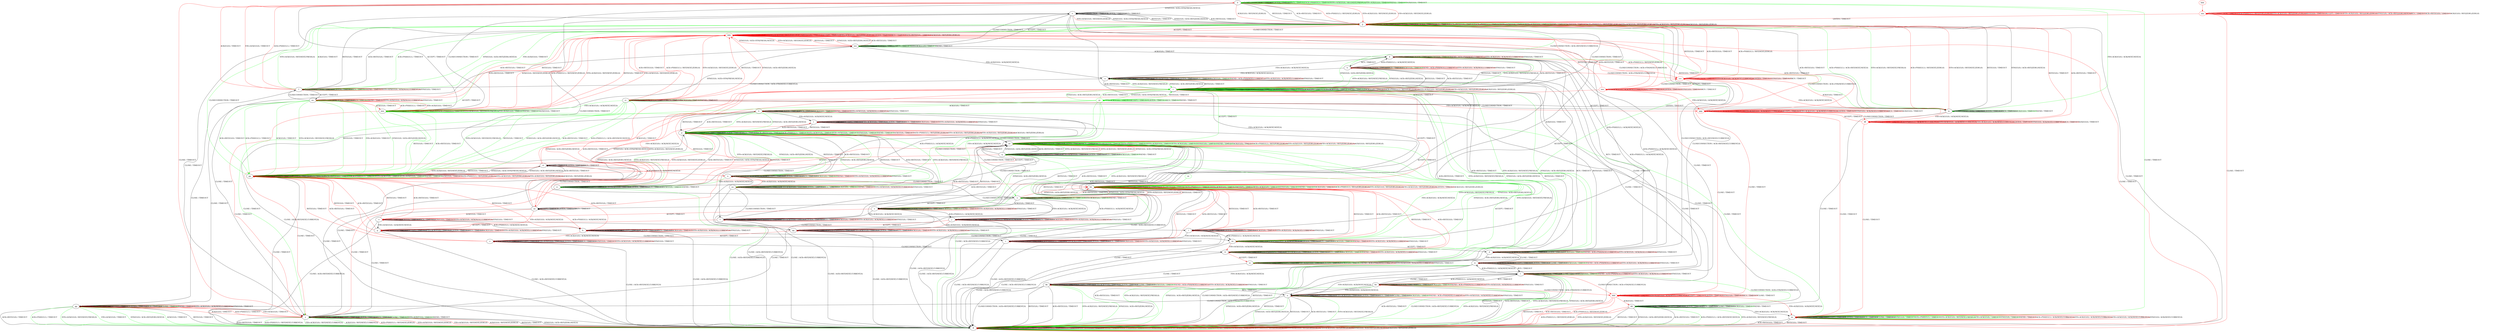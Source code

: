 digraph "" {
	graph ["Incoming time"=0.9782967567443848,
		"Outgoing time"=1.7089099884033203,
		Output="{'States': 60, 'Transitions': 867, 'Filename': '../results/tcp_k_pairs/TCP_Linux_Server-TCP_Windows8_Server--1.dot'}",
		Reference="{'States': 58, 'Transitions': 685, 'Filename': '../subjects/tcp/TCP_Linux_Server.dot'}",
		Solver=yices,
		Updated="{'States': 39, 'Transitions': 495, 'Filename': '../subjects/tcp/TCP_Windows8_Server.dot'}",
		"f-measure"=0.64,
		precision=0.6915254237288135,
		recall=0.5956204379562043
	];
	a -> a	[key=0,
		label="ACK+PSH(V,V,1) / TIMEOUT"];
	a -> a	[key=1,
		label="ACCEPT / TIMEOUT"];
	a -> a	[key=2,
		label="FIN+ACK(V,V,0) / TIMEOUT"];
	a -> a	[key=3,
		label="LISTEN / TIMEOUT"];
	a -> a	[key=4,
		label="RCV / TIMEOUT"];
	a -> a	[key=5,
		label="CLOSE / TIMEOUT"];
	a -> a	[key=6,
		label="ACK(V,V,0) / TIMEOUT"];
	a -> a	[key=7,
		color=green,
		label="SEND / ACK+PSH(NEXT,CURRENT,1)"];
	a -> a	[key=8,
		color=red,
		label="SYN+ACK(V,V,0) / ACK(NEXT,CURRENT,0)"];
	a -> a	[key=9,
		color=red,
		label="SYN(V,V,0) / TIMEOUT"];
	a -> ff	[key=0,
		label="RST(V,V,0) / TIMEOUT"];
	a -> ff	[key=1,
		label="ACK+RST(V,V,0) / TIMEOUT"];
	a -> ff	[key=2,
		color=green,
		label="SYN+ACK(V,V,0) / RST(NEXT,FRESH,0)"];
	a -> ff	[key=3,
		color=green,
		label="SYN(V,V,0) / ACK+RST(ZERO,NEXT,0)"];
	a -> gg	[key=0,
		label="CLOSECONNECTION / ACK+FIN(NEXT,CURRENT,0)"];
	b -> b	[key=0,
		label="CLOSECONNECTION / TIMEOUT"];
	b -> b	[key=1,
		label="LISTEN / TIMEOUT"];
	b -> b	[key=2,
		label="RCV / TIMEOUT"];
	b -> b	[key=3,
		color=green,
		label="ACK+PSH(V,V,1) / TIMEOUT"];
	b -> b	[key=4,
		color=green,
		label="SYN+ACK(V,V,0) / RST(NEXT,FRESH,0)"];
	b -> b	[key=5,
		color=green,
		label="FIN+ACK(V,V,0) / TIMEOUT"];
	b -> b	[key=6,
		color=green,
		label="SEND / TIMEOUT"];
	b -> b	[key=7,
		color=green,
		label="ACK(V,V,0) / TIMEOUT"];
	b -> e	[key=0,
		label="SYN(V,V,0) / ACK+SYN(FRESH,NEXT,0)"];
	b -> y	[key=0,
		color=red,
		label="CLOSE / TIMEOUT"];
	b -> jj	[key=0,
		label="RST(V,V,0) / TIMEOUT"];
	b -> jj	[key=1,
		label="ACK+RST(V,V,0) / TIMEOUT"];
	b -> jj	[key=2,
		color=red,
		label="ACK+PSH(V,V,1) / RST(NEXT,ZERO,0)"];
	b -> jj	[key=3,
		color=red,
		label="SYN+ACK(V,V,0) / RST(NEXT,ZERO,0)"];
	b -> jj	[key=4,
		color=red,
		label="FIN+ACK(V,V,0) / RST(NEXT,ZERO,0)"];
	b -> jj	[key=5,
		color=red,
		label="ACK(V,V,0) / RST(NEXT,ZERO,0)"];
	b -> mm	[key=0,
		label="ACCEPT / TIMEOUT"];
	b -> oo	[key=0,
		color=green,
		label="CLOSE / TIMEOUT"];
	c -> c	[key=0,
		label="CLOSECONNECTION / TIMEOUT"];
	c -> c	[key=1,
		label="ACK+PSH(V,V,1) / TIMEOUT"];
	c -> c	[key=2,
		label="FIN+ACK(V,V,0) / TIMEOUT"];
	c -> c	[key=3,
		label="LISTEN / TIMEOUT"];
	c -> c	[key=4,
		label="RCV / TIMEOUT"];
	c -> c	[key=5,
		label="ACK(V,V,0) / TIMEOUT"];
	c -> c	[key=6,
		color=red,
		label="SYN+ACK(V,V,0) / ACK(NEXT,CURRENT,0)"];
	c -> c	[key=7,
		color=red,
		label="SYN(V,V,0) / TIMEOUT"];
	c -> u	[key=0,
		label="ACCEPT / TIMEOUT"];
	c -> bb	[key=0,
		color=red,
		label="RST(V,V,0) / TIMEOUT"];
	c -> bb	[key=1,
		color=red,
		label="ACK+RST(V,V,0) / TIMEOUT"];
	c -> ff	[key=0,
		label="CLOSE / ACK+RST(NEXT,CURRENT,0)"];
	d -> d	[key=0,
		label="ACK+PSH(V,V,1) / ACK(NEXT,NEXT,0)"];
	d -> d	[key=1,
		label="ACCEPT / TIMEOUT"];
	d -> d	[key=2,
		label="LISTEN / TIMEOUT"];
	d -> d	[key=3,
		label="ACK(V,V,0) / TIMEOUT"];
	d -> d	[key=4,
		color=green,
		label="SEND / ACK+PSH(NEXT,CURRENT,1)"];
	d -> d	[key=5,
		color=red,
		label="SYN+ACK(V,V,0) / ACK(NEXT,CURRENT,0)"];
	d -> d	[key=6,
		color=red,
		label="SYN(V,V,0) / TIMEOUT"];
	d -> r	[key=0,
		label="RST(V,V,0) / TIMEOUT"];
	d -> r	[key=1,
		label="ACK+RST(V,V,0) / TIMEOUT"];
	d -> r	[key=2,
		color=green,
		label="SYN+ACK(V,V,0) / RST(NEXT,FRESH,0)"];
	d -> r	[key=3,
		color=green,
		label="SYN(V,V,0) / ACK+RST(ZERO,NEXT,0)"];
	d -> w	[key=0,
		label="CLOSE / TIMEOUT"];
	d -> jj	[key=0,
		label="CLOSECONNECTION / ACK+RST(NEXT,CURRENT,0)"];
	d -> ll	[key=0,
		label="RCV / TIMEOUT"];
	d -> ss	[key=0,
		label="FIN+ACK(V,V,0) / ACK(NEXT,NEXT,0)"];
	e -> c	[key=0,
		label="FIN+ACK(V,V,0) / ACK(NEXT,NEXT,0)"];
	e -> e	[key=0,
		label="CLOSECONNECTION / TIMEOUT"];
	e -> e	[key=1,
		label="LISTEN / TIMEOUT"];
	e -> e	[key=2,
		label="RCV / TIMEOUT"];
	e -> i	[key=0,
		label="ACK(V,V,0) / TIMEOUT"];
	e -> y	[key=0,
		label="CLOSE / TIMEOUT"];
	e -> jj	[key=0,
		label="RST(V,V,0) / TIMEOUT"];
	e -> jj	[key=1,
		label="SYN(V,V,0) / ACK+RST(ZERO,NEXT,0)"];
	e -> jj	[key=2,
		label="ACK+RST(V,V,0) / TIMEOUT"];
	e -> jj	[key=3,
		color=red,
		label="SYN+ACK(V,V,0) / RST(NEXT,ZERO,0)"];
	e -> ww	[key=0,
		label="ACCEPT / TIMEOUT"];
	e -> xx	[key=0,
		label="ACK+PSH(V,V,1) / ACK(NEXT,NEXT,0)"];
	f -> b	[key=0,
		color=red,
		label="ACK+PSH(V,V,1) / TIMEOUT"];
	f -> b	[key=1,
		color=red,
		label="FIN+ACK(V,V,0) / TIMEOUT"];
	f -> b	[key=2,
		color=red,
		label="ACK(V,V,0) / TIMEOUT"];
	f -> f	[key=0,
		label="CLOSECONNECTION / TIMEOUT"];
	f -> f	[key=1,
		label="LISTEN / TIMEOUT"];
	f -> f	[key=2,
		label="RCV / TIMEOUT"];
	f -> f	[key=3,
		color=green,
		label="SEND / TIMEOUT"];
	f -> f	[key=4,
		color=red,
		label="SYN+ACK(V,V,0) / ACK(NEXT,CURRENT,0)"];
	f -> f	[key=5,
		color=red,
		label="SYN(V,V,0) / TIMEOUT"];
	f -> gg	[key=0,
		label="CLOSE / TIMEOUT"];
	f -> jj	[key=0,
		label="RST(V,V,0) / TIMEOUT"];
	f -> jj	[key=1,
		label="ACK+RST(V,V,0) / TIMEOUT"];
	f -> jj	[key=2,
		color=green,
		label="ACK+PSH(V,V,1) / TIMEOUT"];
	f -> jj	[key=3,
		color=green,
		label="SYN+ACK(V,V,0) / RST(NEXT,FRESH,0)"];
	f -> jj	[key=4,
		color=green,
		label="FIN+ACK(V,V,0) / TIMEOUT"];
	f -> jj	[key=5,
		color=green,
		label="SYN(V,V,0) / ACK+RST(ZERO,NEXT,0)"];
	f -> jj	[key=6,
		color=green,
		label="ACK(V,V,0) / TIMEOUT"];
	f -> uu	[key=0,
		label="ACCEPT / TIMEOUT"];
	g -> c	[key=0,
		label="CLOSECONNECTION / TIMEOUT"];
	g -> g	[key=0,
		label="ACK+PSH(V,V,1) / TIMEOUT"];
	g -> g	[key=1,
		label="ACCEPT / TIMEOUT"];
	g -> g	[key=2,
		label="FIN+ACK(V,V,0) / TIMEOUT"];
	g -> g	[key=3,
		label="LISTEN / TIMEOUT"];
	g -> g	[key=4,
		label="RCV / TIMEOUT"];
	g -> g	[key=5,
		label="ACK(V,V,0) / TIMEOUT"];
	g -> g	[key=6,
		color=red,
		label="SYN+ACK(V,V,0) / ACK(NEXT,CURRENT,0)"];
	g -> g	[key=7,
		color=red,
		label="SYN(V,V,0) / TIMEOUT"];
	g -> ff	[key=0,
		label="CLOSE / ACK+RST(NEXT,CURRENT,0)"];
	g -> pp	[key=0,
		color=red,
		label="RST(V,V,0) / TIMEOUT"];
	g -> pp	[key=1,
		color=red,
		label="ACK+RST(V,V,0) / TIMEOUT"];
	h -> h	[key=0,
		label="ACCEPT / TIMEOUT"];
	h -> h	[key=1,
		label="LISTEN / TIMEOUT"];
	h -> h	[key=2,
		label="RCV / TIMEOUT"];
	h -> h	[key=3,
		label="ACK(V,V,0) / TIMEOUT"];
	h -> h	[key=4,
		color=green,
		label="SEND / ACK+PSH(NEXT,CURRENT,1)"];
	h -> h	[key=5,
		color=red,
		label="SYN+ACK(V,V,0) / ACK(NEXT,CURRENT,0)"];
	h -> h	[key=6,
		color=red,
		label="SYN(V,V,0) / TIMEOUT"];
	h -> r	[key=0,
		label="RST(V,V,0) / TIMEOUT"];
	h -> r	[key=1,
		label="ACK+RST(V,V,0) / TIMEOUT"];
	h -> r	[key=2,
		color=green,
		label="SYN+ACK(V,V,0) / RST(NEXT,FRESH,0)"];
	h -> r	[key=3,
		color=green,
		label="SYN(V,V,0) / ACK+RST(ZERO,NEXT,0)"];
	h -> t	[key=0,
		label="CLOSE / TIMEOUT"];
	h -> u	[key=0,
		label="FIN+ACK(V,V,0) / ACK(NEXT,NEXT,0)"];
	h -> jj	[key=0,
		color=green,
		label="CLOSECONNECTION / ACK+RST(NEXT,CURRENT,0)"];
	h -> ll	[key=0,
		label="ACK+PSH(V,V,1) / ACK(NEXT,NEXT,0)"];
	ccc	[color=red];
	h -> ccc	[key=0,
		color=red,
		label="CLOSECONNECTION / ACK+FIN(NEXT,CURRENT,0)"];
	i -> c	[key=0,
		label="FIN+ACK(V,V,0) / ACK(NEXT,NEXT,0)"];
	i -> i	[key=0,
		label="CLOSECONNECTION / TIMEOUT"];
	i -> i	[key=1,
		label="LISTEN / TIMEOUT"];
	i -> i	[key=2,
		label="RCV / TIMEOUT"];
	i -> i	[key=3,
		label="ACK(V,V,0) / TIMEOUT"];
	i -> i	[key=4,
		color=red,
		label="SYN+ACK(V,V,0) / ACK(NEXT,CURRENT,0)"];
	i -> i	[key=5,
		color=red,
		label="SYN(V,V,0) / TIMEOUT"];
	i -> bb	[key=0,
		color=red,
		label="RST(V,V,0) / TIMEOUT"];
	i -> bb	[key=1,
		color=red,
		label="ACK+RST(V,V,0) / TIMEOUT"];
	i -> ff	[key=0,
		label="CLOSE / ACK+RST(NEXT,CURRENT,0)"];
	i -> ll	[key=0,
		label="ACCEPT / TIMEOUT"];
	i -> xx	[key=0,
		label="ACK+PSH(V,V,1) / ACK(NEXT,NEXT,0)"];
	j -> j	[key=0,
		label="CLOSECONNECTION / TIMEOUT"];
	j -> j	[key=1,
		label="ACK+PSH(V,V,1) / ACK(NEXT,NEXT,0)"];
	j -> j	[key=2,
		label="LISTEN / TIMEOUT"];
	j -> j	[key=3,
		label="RCV / TIMEOUT"];
	j -> j	[key=4,
		label="ACK(V,V,0) / TIMEOUT"];
	j -> j	[key=5,
		color=red,
		label="SYN+ACK(V,V,0) / ACK(NEXT,CURRENT,0)"];
	j -> j	[key=6,
		color=red,
		label="SYN(V,V,0) / TIMEOUT"];
	j -> k	[key=0,
		color=red,
		label="ACCEPT / TIMEOUT"];
	j -> ee	[key=0,
		label="RST(V,V,0) / TIMEOUT"];
	j -> ee	[key=1,
		label="ACK+RST(V,V,0) / TIMEOUT"];
	j -> ff	[key=0,
		label="CLOSE / ACK+RST(NEXT,CURRENT,0)"];
	j -> qq	[key=0,
		color=red,
		label="FIN+ACK(V,V,0) / ACK(NEXT,NEXT,0)"];
	k -> k	[key=0,
		label="ACK+PSH(V,V,1) / ACK(NEXT,NEXT,0)"];
	k -> k	[key=1,
		label="ACCEPT / TIMEOUT"];
	k -> k	[key=2,
		label="LISTEN / TIMEOUT"];
	k -> k	[key=3,
		label="RCV / TIMEOUT"];
	k -> k	[key=4,
		label="ACK(V,V,0) / TIMEOUT"];
	k -> k	[key=5,
		color=red,
		label="SYN+ACK(V,V,0) / ACK(NEXT,CURRENT,0)"];
	k -> k	[key=6,
		color=red,
		label="SYN(V,V,0) / TIMEOUT"];
	k -> z	[key=0,
		color=red,
		label="FIN+ACK(V,V,0) / ACK(NEXT,NEXT,0)"];
	k -> ff	[key=0,
		label="CLOSE / ACK+RST(NEXT,CURRENT,0)"];
	k -> pp	[key=0,
		color=red,
		label="RST(V,V,0) / TIMEOUT"];
	k -> pp	[key=1,
		color=red,
		label="ACK+RST(V,V,0) / TIMEOUT"];
	k -> xx	[key=0,
		label="CLOSECONNECTION / TIMEOUT"];
	l -> l	[key=0,
		label="ACK+PSH(V,V,1) / TIMEOUT"];
	l -> l	[key=1,
		label="ACCEPT / TIMEOUT"];
	l -> l	[key=2,
		label="FIN+ACK(V,V,0) / TIMEOUT"];
	l -> l	[key=3,
		label="LISTEN / TIMEOUT"];
	l -> l	[key=4,
		label="RCV / TIMEOUT"];
	l -> l	[key=5,
		label="ACK(V,V,0) / TIMEOUT"];
	l -> l	[key=6,
		color=red,
		label="SYN+ACK(V,V,0) / ACK(NEXT,CURRENT,0)"];
	l -> l	[key=7,
		color=red,
		label="SYN(V,V,0) / TIMEOUT"];
	l -> p	[key=0,
		label="RST(V,V,0) / TIMEOUT"];
	l -> p	[key=1,
		label="ACK+RST(V,V,0) / TIMEOUT"];
	l -> v	[key=0,
		label="CLOSECONNECTION / TIMEOUT"];
	l -> ff	[key=0,
		label="CLOSE / ACK+RST(NEXT,CURRENT,0)"];
	m -> b	[key=0,
		color=green,
		label="FIN+ACK(V,V,0) / ACK(NEXT,NEXT,0)"];
	m -> m	[key=0,
		label="CLOSECONNECTION / TIMEOUT"];
	m -> m	[key=1,
		label="LISTEN / TIMEOUT"];
	m -> m	[key=2,
		label="RCV / TIMEOUT"];
	m -> m	[key=3,
		label="ACK(V,V,0) / TIMEOUT"];
	m -> m	[key=4,
		color=green,
		label="SEND / TIMEOUT"];
	m -> cc	[key=0,
		label="ACCEPT / TIMEOUT"];
	m -> dd	[key=0,
		label="CLOSE / TIMEOUT"];
	m -> jj	[key=0,
		label="RST(V,V,0) / TIMEOUT"];
	m -> jj	[key=1,
		label="SYN(V,V,0) / ACK+RST(ZERO,NEXT,0)"];
	m -> jj	[key=2,
		label="ACK+RST(V,V,0) / TIMEOUT"];
	m -> jj	[key=3,
		color=green,
		label="ACK+PSH(V,V,1) / ACK+RST(NEXT,NEXT,0)"];
	m -> jj	[key=4,
		color=green,
		label="SYN+ACK(V,V,0) / RST(NEXT,FRESH,0)"];
	m -> jj	[key=5,
		color=red,
		label="ACK+PSH(V,V,1) / RST(NEXT,ZERO,0)"];
	m -> jj	[key=6,
		color=red,
		label="SYN+ACK(V,V,0) / RST(NEXT,ZERO,0)"];
	fff	[color=red];
	m -> fff	[key=0,
		color=red,
		label="FIN+ACK(V,V,0) / ACK(NEXT,NEXT,0)"];
	n -> j	[key=0,
		label="CLOSECONNECTION / TIMEOUT"];
	n -> n	[key=0,
		label="ACK+PSH(V,V,1) / ACK(NEXT,NEXT,0)"];
	n -> n	[key=1,
		label="ACCEPT / TIMEOUT"];
	n -> n	[key=2,
		label="LISTEN / TIMEOUT"];
	n -> n	[key=3,
		label="RCV / TIMEOUT"];
	n -> n	[key=4,
		label="ACK(V,V,0) / TIMEOUT"];
	n -> n	[key=5,
		color=green,
		label="SEND / TIMEOUT"];
	n -> n	[key=6,
		color=red,
		label="SYN+ACK(V,V,0) / ACK(NEXT,CURRENT,0)"];
	n -> n	[key=7,
		color=red,
		label="SYN(V,V,0) / TIMEOUT"];
	n -> p	[key=0,
		label="RST(V,V,0) / TIMEOUT"];
	n -> p	[key=1,
		label="ACK+RST(V,V,0) / TIMEOUT"];
	n -> p	[key=2,
		color=green,
		label="SYN+ACK(V,V,0) / RST(NEXT,FRESH,0)"];
	n -> p	[key=3,
		color=green,
		label="SYN(V,V,0) / ACK+RST(ZERO,NEXT,0)"];
	n -> ff	[key=0,
		label="CLOSE / ACK+RST(NEXT,CURRENT,0)"];
	n -> nn	[key=0,
		color=red,
		label="FIN+ACK(V,V,0) / ACK(NEXT,NEXT,0)"];
	n -> vv	[key=0,
		color=green,
		label="FIN+ACK(V,V,0) / ACK(NEXT,NEXT,0)"];
	o -> g	[key=0,
		label="FIN+ACK(V,V,0) / ACK(NEXT,NEXT,0)"];
	o -> i	[key=0,
		label="CLOSECONNECTION / TIMEOUT"];
	o -> k	[key=0,
		label="ACK+PSH(V,V,1) / ACK(NEXT,NEXT,0)"];
	o -> o	[key=0,
		label="ACCEPT / TIMEOUT"];
	o -> o	[key=1,
		label="LISTEN / TIMEOUT"];
	o -> o	[key=2,
		label="RCV / TIMEOUT"];
	o -> o	[key=3,
		label="ACK(V,V,0) / TIMEOUT"];
	o -> o	[key=4,
		color=red,
		label="SYN+ACK(V,V,0) / ACK(NEXT,CURRENT,0)"];
	o -> o	[key=5,
		color=red,
		label="SYN(V,V,0) / TIMEOUT"];
	o -> ff	[key=0,
		label="CLOSE / ACK+RST(NEXT,CURRENT,0)"];
	o -> pp	[key=0,
		color=red,
		label="RST(V,V,0) / TIMEOUT"];
	o -> pp	[key=1,
		color=red,
		label="ACK+RST(V,V,0) / TIMEOUT"];
	p -> p	[key=0,
		label="RST(V,V,0) / TIMEOUT"];
	p -> p	[key=1,
		label="ACCEPT / TIMEOUT"];
	p -> p	[key=2,
		label="LISTEN / TIMEOUT"];
	p -> p	[key=3,
		label="RCV / TIMEOUT"];
	p -> p	[key=4,
		label="ACK+RST(V,V,0) / TIMEOUT"];
	p -> p	[key=5,
		color=green,
		label="ACK+PSH(V,V,1) / TIMEOUT"];
	p -> p	[key=6,
		color=green,
		label="SYN+ACK(V,V,0) / TIMEOUT"];
	p -> p	[key=7,
		color=green,
		label="FIN+ACK(V,V,0) / TIMEOUT"];
	p -> p	[key=8,
		color=green,
		label="SYN(V,V,0) / TIMEOUT"];
	p -> p	[key=9,
		color=green,
		label="SEND / TIMEOUT"];
	p -> p	[key=10,
		color=green,
		label="ACK(V,V,0) / TIMEOUT"];
	p -> p	[key=11,
		color=red,
		label="ACK+PSH(V,V,1) / RST(ZERO,ZERO,0)"];
	p -> p	[key=12,
		color=red,
		label="SYN+ACK(V,V,0) / RST(ZERO,ZERO,0)"];
	p -> p	[key=13,
		color=red,
		label="FIN+ACK(V,V,0) / RST(ZERO,ZERO,0)"];
	p -> p	[key=14,
		color=red,
		label="ACK(V,V,0) / RST(ZERO,ZERO,0)"];
	p -> ee	[key=0,
		label="CLOSECONNECTION / TIMEOUT"];
	p -> ff	[key=0,
		label="CLOSE / TIMEOUT"];
	p -> vv	[key=0,
		color=red,
		label="SYN(V,V,0) / ACK+SYN(FRESH,NEXT,0)"];
	q -> q	[key=0,
		label="CLOSECONNECTION / TIMEOUT"];
	q -> q	[key=1,
		label="ACK+PSH(V,V,1) / TIMEOUT"];
	q -> q	[key=2,
		label="FIN+ACK(V,V,0) / TIMEOUT"];
	q -> q	[key=3,
		label="LISTEN / TIMEOUT"];
	q -> q	[key=4,
		label="RCV / TIMEOUT"];
	q -> q	[key=5,
		label="ACK(V,V,0) / TIMEOUT"];
	q -> q	[key=6,
		color=green,
		label="SEND / TIMEOUT"];
	q -> y	[key=0,
		color=red,
		label="CLOSE / TIMEOUT"];
	q -> ee	[key=0,
		label="RST(V,V,0) / TIMEOUT"];
	q -> ee	[key=1,
		label="SYN(V,V,0) / ACK+RST(ZERO,NEXT,0)"];
	q -> ee	[key=2,
		label="ACK+RST(V,V,0) / TIMEOUT"];
	q -> ee	[key=3,
		color=green,
		label="SYN+ACK(V,V,0) / RST(NEXT,FRESH,0)"];
	q -> ee	[key=4,
		color=red,
		label="SYN+ACK(V,V,0) / RST(NEXT,ZERO,0)"];
	q -> ff	[key=0,
		color=green,
		label="CLOSE / ACK+RST(NEXT,CURRENT,0)"];
	q -> rr	[key=0,
		color=red,
		label="ACCEPT / TIMEOUT"];
	q -> ss	[key=0,
		color=green,
		label="ACCEPT / TIMEOUT"];
	r -> r	[key=0,
		label="RST(V,V,0) / TIMEOUT"];
	r -> r	[key=1,
		label="ACCEPT / TIMEOUT"];
	r -> r	[key=2,
		label="LISTEN / TIMEOUT"];
	r -> r	[key=3,
		label="RCV / TIMEOUT"];
	r -> r	[key=4,
		label="ACK+RST(V,V,0) / TIMEOUT"];
	r -> r	[key=5,
		color=green,
		label="ACK+PSH(V,V,1) / TIMEOUT"];
	r -> r	[key=6,
		color=green,
		label="SYN+ACK(V,V,0) / TIMEOUT"];
	r -> r	[key=7,
		color=green,
		label="FIN+ACK(V,V,0) / TIMEOUT"];
	r -> r	[key=8,
		color=green,
		label="SEND / TIMEOUT"];
	r -> r	[key=9,
		color=green,
		label="ACK(V,V,0) / TIMEOUT"];
	r -> r	[key=10,
		color=red,
		label="ACK+PSH(V,V,1) / RST(ZERO,ZERO,0)"];
	r -> r	[key=11,
		color=red,
		label="SYN+ACK(V,V,0) / RST(ZERO,ZERO,0)"];
	r -> r	[key=12,
		color=red,
		label="FIN+ACK(V,V,0) / RST(ZERO,ZERO,0)"];
	r -> r	[key=13,
		color=red,
		label="ACK(V,V,0) / RST(ZERO,ZERO,0)"];
	r -> aa	[key=0,
		color=red,
		label="SYN(V,V,0) / ACK+SYN(FRESH,NEXT,0)"];
	r -> ff	[key=0,
		label="CLOSE / TIMEOUT"];
	r -> jj	[key=0,
		label="CLOSECONNECTION / TIMEOUT"];
	yy	[color=green];
	r -> yy	[key=0,
		color=green,
		label="SYN(V,V,0) / ACK+SYN(FRESH,NEXT,0)"];
	s -> j	[key=0,
		label="ACK+PSH(V,V,1) / ACK(NEXT,NEXT,0)"];
	s -> o	[key=0,
		color=red,
		label="ACCEPT / TIMEOUT"];
	s -> s	[key=0,
		label="CLOSECONNECTION / TIMEOUT"];
	s -> s	[key=1,
		label="LISTEN / TIMEOUT"];
	s -> s	[key=2,
		label="RCV / TIMEOUT"];
	s -> s	[key=3,
		label="ACK(V,V,0) / TIMEOUT"];
	s -> s	[key=4,
		color=green,
		label="SEND / TIMEOUT"];
	s -> s	[key=5,
		color=red,
		label="SYN+ACK(V,V,0) / ACK(NEXT,CURRENT,0)"];
	s -> s	[key=6,
		color=red,
		label="SYN(V,V,0) / TIMEOUT"];
	s -> v	[key=0,
		label="FIN+ACK(V,V,0) / ACK(NEXT,NEXT,0)"];
	s -> ee	[key=0,
		label="RST(V,V,0) / TIMEOUT"];
	s -> ee	[key=1,
		label="ACK+RST(V,V,0) / TIMEOUT"];
	s -> ee	[key=2,
		color=green,
		label="SYN+ACK(V,V,0) / RST(NEXT,FRESH,0)"];
	s -> ee	[key=3,
		color=green,
		label="SYN(V,V,0) / ACK+RST(ZERO,NEXT,0)"];
	s -> ff	[key=0,
		label="CLOSE / ACK+RST(NEXT,CURRENT,0)"];
	t -> a	[key=0,
		label="FIN+ACK(V,V,0) / ACK(NEXT,NEXT,0)"];
	t -> t	[key=0,
		label="ACCEPT / TIMEOUT"];
	t -> t	[key=1,
		label="LISTEN / TIMEOUT"];
	t -> t	[key=2,
		label="CLOSE / TIMEOUT"];
	t -> t	[key=3,
		label="ACK(V,V,0) / TIMEOUT"];
	t -> t	[key=4,
		color=green,
		label="SEND / ACK+PSH(NEXT,CURRENT,1)"];
	t -> t	[key=5,
		color=red,
		label="SYN+ACK(V,V,0) / ACK(NEXT,CURRENT,0)"];
	t -> t	[key=6,
		color=red,
		label="SYN(V,V,0) / TIMEOUT"];
	t -> w	[key=0,
		label="ACK+PSH(V,V,1) / ACK(NEXT,NEXT,0)"];
	t -> dd	[key=0,
		color=green,
		label="CLOSECONNECTION / ACK+FIN(NEXT,CURRENT,0)"];
	t -> ff	[key=0,
		label="RST(V,V,0) / TIMEOUT"];
	t -> ff	[key=1,
		label="ACK+RST(V,V,0) / TIMEOUT"];
	t -> ff	[key=2,
		color=green,
		label="SYN+ACK(V,V,0) / RST(NEXT,FRESH,0)"];
	t -> ff	[key=3,
		color=green,
		label="SYN(V,V,0) / ACK+RST(ZERO,NEXT,0)"];
	t -> hh	[key=0,
		label="RCV / TIMEOUT"];
	ddd	[color=red];
	t -> ddd	[key=0,
		color=red,
		label="CLOSECONNECTION / ACK+FIN(NEXT,CURRENT,0)"];
	u -> a	[key=0,
		label="CLOSE / TIMEOUT"];
	u -> f	[key=0,
		label="CLOSECONNECTION / ACK+FIN(NEXT,CURRENT,0)"];
	u -> r	[key=0,
		label="RST(V,V,0) / TIMEOUT"];
	u -> r	[key=1,
		label="ACK+RST(V,V,0) / TIMEOUT"];
	u -> r	[key=2,
		color=green,
		label="SYN+ACK(V,V,0) / RST(NEXT,FRESH,0)"];
	u -> r	[key=3,
		color=green,
		label="SYN(V,V,0) / ACK+RST(ZERO,NEXT,0)"];
	u -> u	[key=0,
		label="ACK+PSH(V,V,1) / TIMEOUT"];
	u -> u	[key=1,
		label="ACCEPT / TIMEOUT"];
	u -> u	[key=2,
		label="FIN+ACK(V,V,0) / TIMEOUT"];
	u -> u	[key=3,
		label="LISTEN / TIMEOUT"];
	u -> u	[key=4,
		label="RCV / TIMEOUT"];
	u -> u	[key=5,
		label="ACK(V,V,0) / TIMEOUT"];
	u -> u	[key=6,
		color=green,
		label="SEND / ACK+PSH(NEXT,CURRENT,1)"];
	u -> u	[key=7,
		color=red,
		label="SYN+ACK(V,V,0) / ACK(NEXT,CURRENT,0)"];
	u -> u	[key=8,
		color=red,
		label="SYN(V,V,0) / TIMEOUT"];
	v -> g	[key=0,
		color=red,
		label="ACCEPT / TIMEOUT"];
	v -> v	[key=0,
		label="CLOSECONNECTION / TIMEOUT"];
	v -> v	[key=1,
		label="ACK+PSH(V,V,1) / TIMEOUT"];
	v -> v	[key=2,
		label="FIN+ACK(V,V,0) / TIMEOUT"];
	v -> v	[key=3,
		label="LISTEN / TIMEOUT"];
	v -> v	[key=4,
		label="RCV / TIMEOUT"];
	v -> v	[key=5,
		label="ACK(V,V,0) / TIMEOUT"];
	v -> v	[key=6,
		color=red,
		label="SYN+ACK(V,V,0) / ACK(NEXT,CURRENT,0)"];
	v -> v	[key=7,
		color=red,
		label="SYN(V,V,0) / TIMEOUT"];
	v -> ee	[key=0,
		label="RST(V,V,0) / TIMEOUT"];
	v -> ee	[key=1,
		label="ACK+RST(V,V,0) / TIMEOUT"];
	v -> ff	[key=0,
		label="CLOSE / ACK+RST(NEXT,CURRENT,0)"];
	w -> t	[key=0,
		label="RCV / TIMEOUT"];
	w -> w	[key=0,
		label="ACK+PSH(V,V,1) / ACK(NEXT,NEXT,0)"];
	w -> w	[key=1,
		label="ACCEPT / TIMEOUT"];
	w -> w	[key=2,
		label="LISTEN / TIMEOUT"];
	w -> w	[key=3,
		label="CLOSE / TIMEOUT"];
	w -> w	[key=4,
		label="ACK(V,V,0) / TIMEOUT"];
	w -> w	[key=5,
		color=green,
		label="SEND / ACK+PSH(NEXT,CURRENT,1)"];
	w -> w	[key=6,
		color=red,
		label="SYN+ACK(V,V,0) / ACK(NEXT,CURRENT,0)"];
	w -> w	[key=7,
		color=red,
		label="SYN(V,V,0) / TIMEOUT"];
	w -> ff	[key=0,
		label="CLOSECONNECTION / ACK+RST(NEXT,CURRENT,0)"];
	w -> ff	[key=1,
		label="RST(V,V,0) / TIMEOUT"];
	w -> ff	[key=2,
		label="ACK+RST(V,V,0) / TIMEOUT"];
	w -> ff	[key=3,
		color=green,
		label="SYN+ACK(V,V,0) / RST(NEXT,FRESH,0)"];
	w -> ff	[key=4,
		color=green,
		label="SYN(V,V,0) / ACK+RST(ZERO,NEXT,0)"];
	w -> kk	[key=0,
		label="FIN+ACK(V,V,0) / ACK(NEXT,NEXT,0)"];
	x -> j	[key=0,
		label="ACK+PSH(V,V,1) / ACK(NEXT,NEXT,0)"];
	x -> s	[key=0,
		label="ACK(V,V,0) / TIMEOUT"];
	x -> v	[key=0,
		label="FIN+ACK(V,V,0) / ACK(NEXT,NEXT,0)"];
	x -> x	[key=0,
		label="CLOSECONNECTION / TIMEOUT"];
	x -> x	[key=1,
		label="LISTEN / TIMEOUT"];
	x -> x	[key=2,
		label="RCV / TIMEOUT"];
	x -> x	[key=3,
		color=green,
		label="SYN+ACK(V,V,0) / TIMEOUT"];
	x -> x	[key=4,
		color=green,
		label="SEND / TIMEOUT"];
	x -> y	[key=0,
		label="CLOSE / TIMEOUT"];
	x -> aa	[key=0,
		label="ACCEPT / TIMEOUT"];
	x -> bb	[key=0,
		color=red,
		label="SYN+ACK(V,V,0) / RST(NEXT,ZERO,0)"];
	x -> bb	[key=1,
		color=red,
		label="RST(V,V,0) / TIMEOUT"];
	x -> bb	[key=2,
		color=red,
		label="SYN(V,V,0) / ACK+RST(ZERO,NEXT,0)"];
	x -> bb	[key=3,
		color=red,
		label="ACK+RST(V,V,0) / TIMEOUT"];
	y -> y	[key=0,
		label="CLOSECONNECTION / TIMEOUT"];
	y -> y	[key=1,
		label="ACCEPT / TIMEOUT"];
	y -> y	[key=2,
		label="LISTEN / TIMEOUT"];
	y -> y	[key=3,
		label="RCV / TIMEOUT"];
	y -> y	[key=4,
		label="CLOSE / TIMEOUT"];
	y -> y	[key=5,
		color=green,
		label="SYN+ACK(V,V,0) / TIMEOUT"];
	y -> y	[key=6,
		color=green,
		label="SEND / TIMEOUT"];
	y -> ff	[key=0,
		label="RST(V,V,0) / TIMEOUT"];
	y -> ff	[key=1,
		label="SYN(V,V,0) / ACK+RST(ZERO,NEXT,0)"];
	y -> ff	[key=2,
		label="ACK+RST(V,V,0) / TIMEOUT"];
	y -> ff	[key=3,
		color=green,
		label="ACK+PSH(V,V,1) / RST(NEXT,CURRENT,0)"];
	y -> ff	[key=4,
		color=green,
		label="FIN+ACK(V,V,0) / RST(NEXT,CURRENT,0)"];
	y -> ff	[key=5,
		color=green,
		label="ACK(V,V,0) / RST(NEXT,CURRENT,0)"];
	y -> ff	[key=6,
		color=red,
		label="ACK+PSH(V,V,1) / RST(NEXT,ZERO,0)"];
	y -> ff	[key=7,
		color=red,
		label="SYN+ACK(V,V,0) / RST(NEXT,ZERO,0)"];
	y -> ff	[key=8,
		color=red,
		label="FIN+ACK(V,V,0) / RST(NEXT,ZERO,0)"];
	y -> ff	[key=9,
		color=red,
		label="ACK(V,V,0) / RST(NEXT,ZERO,0)"];
	z -> z	[key=0,
		label="ACK+PSH(V,V,1) / TIMEOUT"];
	z -> z	[key=1,
		label="ACCEPT / TIMEOUT"];
	z -> z	[key=2,
		label="FIN+ACK(V,V,0) / TIMEOUT"];
	z -> z	[key=3,
		label="LISTEN / TIMEOUT"];
	z -> z	[key=4,
		label="RCV / TIMEOUT"];
	z -> z	[key=5,
		label="ACK(V,V,0) / TIMEOUT"];
	z -> z	[key=6,
		color=red,
		label="SYN+ACK(V,V,0) / ACK(NEXT,CURRENT,0)"];
	z -> z	[key=7,
		color=red,
		label="SYN(V,V,0) / TIMEOUT"];
	z -> ff	[key=0,
		label="CLOSE / ACK+RST(NEXT,CURRENT,0)"];
	z -> pp	[key=0,
		color=red,
		label="RST(V,V,0) / TIMEOUT"];
	z -> pp	[key=1,
		color=red,
		label="ACK+RST(V,V,0) / TIMEOUT"];
	z -> tt	[key=0,
		label="CLOSECONNECTION / TIMEOUT"];
	aa -> e	[key=0,
		label="CLOSECONNECTION / TIMEOUT"];
	aa -> g	[key=0,
		color=red,
		label="FIN+ACK(V,V,0) / ACK(NEXT,NEXT,0)"];
	aa -> k	[key=0,
		color=red,
		label="ACK+PSH(V,V,1) / ACK(NEXT,NEXT,0)"];
	aa -> o	[key=0,
		color=red,
		label="ACK(V,V,0) / TIMEOUT"];
	aa -> r	[key=0,
		color=red,
		label="SYN+ACK(V,V,0) / RST(NEXT,ZERO,0)"];
	aa -> r	[key=1,
		color=red,
		label="RST(V,V,0) / TIMEOUT"];
	aa -> r	[key=2,
		color=red,
		label="SYN(V,V,0) / ACK+RST(ZERO,NEXT,0)"];
	aa -> r	[key=3,
		color=red,
		label="ACK+RST(V,V,0) / TIMEOUT"];
	aa -> y	[key=0,
		label="CLOSE / TIMEOUT"];
	aa -> aa	[key=0,
		label="ACCEPT / TIMEOUT"];
	aa -> aa	[key=1,
		label="LISTEN / TIMEOUT"];
	aa -> aa	[key=2,
		label="RCV / TIMEOUT"];
	bb -> r	[key=0,
		color=red,
		label="ACCEPT / TIMEOUT"];
	bb -> x	[key=0,
		color=red,
		label="SYN(V,V,0) / ACK+SYN(FRESH,NEXT,0)"];
	bb -> bb	[key=0,
		label="CLOSECONNECTION / TIMEOUT"];
	bb -> bb	[key=1,
		label="RST(V,V,0) / TIMEOUT"];
	bb -> bb	[key=2,
		label="RCV / TIMEOUT"];
	bb -> bb	[key=3,
		label="ACK+RST(V,V,0) / TIMEOUT"];
	bb -> bb	[key=4,
		color=green,
		label="ACK+PSH(V,V,1) / TIMEOUT"];
	bb -> bb	[key=5,
		color=green,
		label="SYN+ACK(V,V,0) / TIMEOUT"];
	bb -> bb	[key=6,
		color=green,
		label="ACCEPT / TIMEOUT"];
	bb -> bb	[key=7,
		color=green,
		label="FIN+ACK(V,V,0) / TIMEOUT"];
	bb -> bb	[key=8,
		color=green,
		label="SYN(V,V,0) / TIMEOUT"];
	bb -> bb	[key=9,
		color=green,
		label="SEND / TIMEOUT"];
	bb -> bb	[key=10,
		color=green,
		label="ACK(V,V,0) / TIMEOUT"];
	bb -> bb	[key=11,
		color=red,
		label="ACK+PSH(V,V,1) / RST(ZERO,ZERO,0)"];
	bb -> bb	[key=12,
		color=red,
		label="SYN+ACK(V,V,0) / RST(ZERO,ZERO,0)"];
	bb -> bb	[key=13,
		color=red,
		label="FIN+ACK(V,V,0) / RST(ZERO,ZERO,0)"];
	bb -> bb	[key=14,
		color=red,
		label="LISTEN / TIMEOUT"];
	bb -> bb	[key=15,
		color=red,
		label="ACK(V,V,0) / RST(ZERO,ZERO,0)"];
	bb -> ff	[key=0,
		label="CLOSE / TIMEOUT"];
	bb -> jj	[key=0,
		color=green,
		label="LISTEN / TIMEOUT"];
	cc -> m	[key=0,
		label="CLOSECONNECTION / TIMEOUT"];
	cc -> cc	[key=0,
		label="ACCEPT / TIMEOUT"];
	cc -> cc	[key=1,
		label="LISTEN / TIMEOUT"];
	cc -> cc	[key=2,
		label="RCV / TIMEOUT"];
	cc -> cc	[key=3,
		label="ACK(V,V,0) / TIMEOUT"];
	cc -> cc	[key=4,
		color=green,
		label="SEND / TIMEOUT"];
	cc -> dd	[key=0,
		label="CLOSE / TIMEOUT"];
	cc -> mm	[key=0,
		color=green,
		label="FIN+ACK(V,V,0) / ACK(NEXT,NEXT,0)"];
	cc -> pp	[key=0,
		color=green,
		label="ACK+PSH(V,V,1) / ACK+RST(NEXT,NEXT,0)"];
	cc -> pp	[key=1,
		color=green,
		label="SYN+ACK(V,V,0) / RST(NEXT,FRESH,0)"];
	cc -> pp	[key=2,
		color=green,
		label="RST(V,V,0) / TIMEOUT"];
	cc -> pp	[key=3,
		color=green,
		label="SYN(V,V,0) / ACK+RST(ZERO,NEXT,0)"];
	cc -> pp	[key=4,
		color=green,
		label="ACK+RST(V,V,0) / TIMEOUT"];
	bbb	[color=red];
	cc -> bbb	[key=0,
		color=red,
		label="ACK+PSH(V,V,1) / RST(NEXT,ZERO,0)"];
	cc -> bbb	[key=1,
		color=red,
		label="SYN+ACK(V,V,0) / RST(NEXT,ZERO,0)"];
	cc -> bbb	[key=2,
		color=red,
		label="RST(V,V,0) / TIMEOUT"];
	cc -> bbb	[key=3,
		color=red,
		label="SYN(V,V,0) / ACK+RST(ZERO,NEXT,0)"];
	cc -> bbb	[key=4,
		color=red,
		label="ACK+RST(V,V,0) / TIMEOUT"];
	ggg	[color=red];
	cc -> ggg	[key=0,
		color=red,
		label="FIN+ACK(V,V,0) / ACK(NEXT,NEXT,0)"];
	dd -> dd	[key=0,
		label="CLOSECONNECTION / TIMEOUT"];
	dd -> dd	[key=1,
		label="ACCEPT / TIMEOUT"];
	dd -> dd	[key=2,
		label="LISTEN / TIMEOUT"];
	dd -> dd	[key=3,
		label="RCV / TIMEOUT"];
	dd -> dd	[key=4,
		label="CLOSE / TIMEOUT"];
	dd -> dd	[key=5,
		label="ACK(V,V,0) / TIMEOUT"];
	dd -> dd	[key=6,
		color=green,
		label="SEND / TIMEOUT"];
	dd -> ff	[key=0,
		label="RST(V,V,0) / TIMEOUT"];
	dd -> ff	[key=1,
		label="SYN(V,V,0) / ACK+RST(ZERO,NEXT,0)"];
	dd -> ff	[key=2,
		label="ACK+RST(V,V,0) / TIMEOUT"];
	dd -> ff	[key=3,
		color=green,
		label="ACK+PSH(V,V,1) / ACK+RST(NEXT,NEXT,0)"];
	dd -> ff	[key=4,
		color=green,
		label="SYN+ACK(V,V,0) / RST(NEXT,FRESH,0)"];
	dd -> ff	[key=5,
		color=red,
		label="ACK+PSH(V,V,1) / RST(NEXT,ZERO,0)"];
	dd -> ff	[key=6,
		color=red,
		label="SYN+ACK(V,V,0) / RST(NEXT,ZERO,0)"];
	dd -> oo	[key=0,
		label="FIN+ACK(V,V,0) / ACK(NEXT,NEXT,0)"];
	ee -> q	[key=0,
		color=red,
		label="SYN(V,V,0) / ACK+SYN(FRESH,NEXT,0)"];
	ee -> r	[key=0,
		color=green,
		label="ACCEPT / TIMEOUT"];
	ee -> ee	[key=0,
		label="CLOSECONNECTION / TIMEOUT"];
	ee -> ee	[key=1,
		label="RST(V,V,0) / TIMEOUT"];
	ee -> ee	[key=2,
		label="LISTEN / TIMEOUT"];
	ee -> ee	[key=3,
		label="RCV / TIMEOUT"];
	ee -> ee	[key=4,
		label="ACK+RST(V,V,0) / TIMEOUT"];
	ee -> ee	[key=5,
		color=green,
		label="ACK+PSH(V,V,1) / TIMEOUT"];
	ee -> ee	[key=6,
		color=green,
		label="SYN+ACK(V,V,0) / TIMEOUT"];
	ee -> ee	[key=7,
		color=green,
		label="FIN+ACK(V,V,0) / TIMEOUT"];
	ee -> ee	[key=8,
		color=green,
		label="SYN(V,V,0) / TIMEOUT"];
	ee -> ee	[key=9,
		color=green,
		label="SEND / TIMEOUT"];
	ee -> ee	[key=10,
		color=green,
		label="ACK(V,V,0) / TIMEOUT"];
	ee -> ee	[key=11,
		color=red,
		label="ACK+PSH(V,V,1) / RST(ZERO,ZERO,0)"];
	ee -> ee	[key=12,
		color=red,
		label="SYN+ACK(V,V,0) / RST(ZERO,ZERO,0)"];
	ee -> ee	[key=13,
		color=red,
		label="FIN+ACK(V,V,0) / RST(ZERO,ZERO,0)"];
	ee -> ee	[key=14,
		color=red,
		label="ACK(V,V,0) / RST(ZERO,ZERO,0)"];
	ee -> ff	[key=0,
		label="CLOSE / TIMEOUT"];
	ee -> pp	[key=0,
		color=red,
		label="ACCEPT / TIMEOUT"];
	ff -> ff	[key=0,
		label="CLOSECONNECTION / TIMEOUT"];
	ff -> ff	[key=1,
		label="RST(V,V,0) / TIMEOUT"];
	ff -> ff	[key=2,
		label="ACCEPT / TIMEOUT"];
	ff -> ff	[key=3,
		label="LISTEN / TIMEOUT"];
	ff -> ff	[key=4,
		label="RCV / TIMEOUT"];
	ff -> ff	[key=5,
		label="ACK+RST(V,V,0) / TIMEOUT"];
	ff -> ff	[key=6,
		label="CLOSE / TIMEOUT"];
	ff -> ff	[key=7,
		color=green,
		label="ACK+PSH(V,V,1) / TIMEOUT"];
	ff -> ff	[key=8,
		color=green,
		label="SYN+ACK(V,V,0) / TIMEOUT"];
	ff -> ff	[key=9,
		color=green,
		label="FIN+ACK(V,V,0) / TIMEOUT"];
	ff -> ff	[key=10,
		color=green,
		label="SYN(V,V,0) / TIMEOUT"];
	ff -> ff	[key=11,
		color=green,
		label="SEND / TIMEOUT"];
	ff -> ff	[key=12,
		color=green,
		label="ACK(V,V,0) / TIMEOUT"];
	ff -> ff	[key=13,
		color=red,
		label="ACK+PSH(V,V,1) / RST(ZERO,ZERO,0)"];
	ff -> ff	[key=14,
		color=red,
		label="SYN+ACK(V,V,0) / RST(ZERO,ZERO,0)"];
	ff -> ff	[key=15,
		color=red,
		label="FIN+ACK(V,V,0) / RST(ZERO,ZERO,0)"];
	ff -> ff	[key=16,
		color=red,
		label="SYN(V,V,0) / ACK+RST(ZERO,NEXT,0)"];
	ff -> ff	[key=17,
		color=red,
		label="ACK(V,V,0) / RST(ZERO,ZERO,0)"];
	gg -> y	[key=0,
		color=red,
		label="ACK+PSH(V,V,1) / TIMEOUT"];
	gg -> y	[key=1,
		color=red,
		label="FIN+ACK(V,V,0) / TIMEOUT"];
	gg -> y	[key=2,
		color=red,
		label="ACK(V,V,0) / TIMEOUT"];
	gg -> ff	[key=0,
		label="RST(V,V,0) / TIMEOUT"];
	gg -> ff	[key=1,
		label="ACK+RST(V,V,0) / TIMEOUT"];
	gg -> ff	[key=2,
		color=green,
		label="ACK+PSH(V,V,1) / TIMEOUT"];
	gg -> ff	[key=3,
		color=green,
		label="SYN+ACK(V,V,0) / RST(NEXT,FRESH,0)"];
	gg -> ff	[key=4,
		color=green,
		label="FIN+ACK(V,V,0) / TIMEOUT"];
	gg -> ff	[key=5,
		color=green,
		label="SYN(V,V,0) / ACK+RST(ZERO,NEXT,0)"];
	gg -> ff	[key=6,
		color=green,
		label="ACK(V,V,0) / TIMEOUT"];
	gg -> gg	[key=0,
		label="CLOSECONNECTION / TIMEOUT"];
	gg -> gg	[key=1,
		label="ACCEPT / TIMEOUT"];
	gg -> gg	[key=2,
		label="LISTEN / TIMEOUT"];
	gg -> gg	[key=3,
		label="RCV / TIMEOUT"];
	gg -> gg	[key=4,
		label="CLOSE / TIMEOUT"];
	gg -> gg	[key=5,
		color=green,
		label="SEND / TIMEOUT"];
	gg -> gg	[key=6,
		color=red,
		label="SYN+ACK(V,V,0) / ACK(NEXT,CURRENT,0)"];
	gg -> gg	[key=7,
		color=red,
		label="SYN(V,V,0) / TIMEOUT"];
	hh -> a	[key=0,
		label="FIN+ACK(V,V,0) / ACK(NEXT,NEXT,0)"];
	hh -> t	[key=0,
		label="ACK+PSH(V,V,1) / ACK(NEXT,NEXT,0)"];
	hh -> t	[key=1,
		label="CLOSE / TIMEOUT"];
	hh -> ff	[key=0,
		label="RST(V,V,0) / TIMEOUT"];
	hh -> ff	[key=1,
		label="ACK+RST(V,V,0) / TIMEOUT"];
	hh -> ff	[key=2,
		color=green,
		label="CLOSECONNECTION / ACK+RST(NEXT,CURRENT,0)"];
	hh -> ff	[key=3,
		color=green,
		label="SYN+ACK(V,V,0) / RST(NEXT,FRESH,0)"];
	hh -> ff	[key=4,
		color=green,
		label="SYN(V,V,0) / ACK+RST(ZERO,NEXT,0)"];
	hh -> hh	[key=0,
		label="ACCEPT / TIMEOUT"];
	hh -> hh	[key=1,
		label="LISTEN / TIMEOUT"];
	hh -> hh	[key=2,
		label="RCV / TIMEOUT"];
	hh -> hh	[key=3,
		label="ACK(V,V,0) / TIMEOUT"];
	hh -> hh	[key=4,
		color=green,
		label="SEND / ACK+PSH(NEXT,CURRENT,1)"];
	hh -> hh	[key=5,
		color=red,
		label="SYN+ACK(V,V,0) / ACK(NEXT,CURRENT,0)"];
	hh -> hh	[key=6,
		color=red,
		label="SYN(V,V,0) / TIMEOUT"];
	hh -> ddd	[key=0,
		color=red,
		label="CLOSECONNECTION / ACK+FIN(NEXT,CURRENT,0)"];
	ii -> l	[key=0,
		label="FIN+ACK(V,V,0) / ACK(NEXT,NEXT,0)"];
	ii -> n	[key=0,
		label="ACK+PSH(V,V,1) / ACK(NEXT,NEXT,0)"];
	ii -> p	[key=0,
		label="RST(V,V,0) / TIMEOUT"];
	ii -> p	[key=1,
		label="ACK+RST(V,V,0) / TIMEOUT"];
	ii -> p	[key=2,
		color=green,
		label="SYN+ACK(V,V,0) / RST(NEXT,FRESH,0)"];
	ii -> p	[key=3,
		color=green,
		label="SYN(V,V,0) / ACK+RST(ZERO,NEXT,0)"];
	ii -> s	[key=0,
		label="CLOSECONNECTION / TIMEOUT"];
	ii -> ff	[key=0,
		label="CLOSE / ACK+RST(NEXT,CURRENT,0)"];
	ii -> ii	[key=0,
		label="ACCEPT / TIMEOUT"];
	ii -> ii	[key=1,
		label="LISTEN / TIMEOUT"];
	ii -> ii	[key=2,
		label="RCV / TIMEOUT"];
	ii -> ii	[key=3,
		label="ACK(V,V,0) / TIMEOUT"];
	ii -> ii	[key=4,
		color=green,
		label="SEND / TIMEOUT"];
	ii -> ii	[key=5,
		color=red,
		label="SYN+ACK(V,V,0) / ACK(NEXT,CURRENT,0)"];
	ii -> ii	[key=6,
		color=red,
		label="SYN(V,V,0) / TIMEOUT"];
	jj -> e	[key=0,
		label="SYN(V,V,0) / ACK+SYN(FRESH,NEXT,0)"];
	jj -> ff	[key=0,
		label="CLOSE / TIMEOUT"];
	jj -> jj	[key=0,
		label="CLOSECONNECTION / TIMEOUT"];
	jj -> jj	[key=1,
		label="RST(V,V,0) / TIMEOUT"];
	jj -> jj	[key=2,
		label="LISTEN / TIMEOUT"];
	jj -> jj	[key=3,
		label="RCV / TIMEOUT"];
	jj -> jj	[key=4,
		label="ACK+RST(V,V,0) / TIMEOUT"];
	jj -> jj	[key=5,
		color=green,
		label="ACK+PSH(V,V,1) / TIMEOUT"];
	jj -> jj	[key=6,
		color=green,
		label="SYN+ACK(V,V,0) / TIMEOUT"];
	jj -> jj	[key=7,
		color=green,
		label="FIN+ACK(V,V,0) / TIMEOUT"];
	jj -> jj	[key=8,
		color=green,
		label="SEND / TIMEOUT"];
	jj -> jj	[key=9,
		color=green,
		label="ACK(V,V,0) / TIMEOUT"];
	jj -> jj	[key=10,
		color=red,
		label="ACK+PSH(V,V,1) / RST(ZERO,ZERO,0)"];
	jj -> jj	[key=11,
		color=red,
		label="SYN+ACK(V,V,0) / RST(ZERO,ZERO,0)"];
	jj -> jj	[key=12,
		color=red,
		label="FIN+ACK(V,V,0) / RST(ZERO,ZERO,0)"];
	jj -> jj	[key=13,
		color=red,
		label="ACK(V,V,0) / RST(ZERO,ZERO,0)"];
	jj -> pp	[key=0,
		color=green,
		label="ACCEPT / TIMEOUT"];
	jj -> bbb	[key=0,
		color=red,
		label="ACCEPT / TIMEOUT"];
	kk -> a	[key=0,
		label="RCV / TIMEOUT"];
	kk -> ff	[key=0,
		label="CLOSECONNECTION / ACK+RST(NEXT,CURRENT,0)"];
	kk -> ff	[key=1,
		label="RST(V,V,0) / TIMEOUT"];
	kk -> ff	[key=2,
		label="ACK+RST(V,V,0) / TIMEOUT"];
	kk -> ff	[key=3,
		color=green,
		label="SYN+ACK(V,V,0) / RST(NEXT,FRESH,0)"];
	kk -> ff	[key=4,
		color=green,
		label="SYN(V,V,0) / ACK+RST(ZERO,NEXT,0)"];
	kk -> kk	[key=0,
		label="ACK+PSH(V,V,1) / TIMEOUT"];
	kk -> kk	[key=1,
		label="ACCEPT / TIMEOUT"];
	kk -> kk	[key=2,
		label="FIN+ACK(V,V,0) / TIMEOUT"];
	kk -> kk	[key=3,
		label="LISTEN / TIMEOUT"];
	kk -> kk	[key=4,
		label="CLOSE / TIMEOUT"];
	kk -> kk	[key=5,
		label="ACK(V,V,0) / TIMEOUT"];
	kk -> kk	[key=6,
		color=green,
		label="SEND / ACK+PSH(NEXT,CURRENT,1)"];
	kk -> kk	[key=7,
		color=red,
		label="SYN+ACK(V,V,0) / ACK(NEXT,CURRENT,0)"];
	kk -> kk	[key=8,
		color=red,
		label="SYN(V,V,0) / TIMEOUT"];
	ll -> d	[key=0,
		label="ACK+PSH(V,V,1) / ACK(NEXT,NEXT,0)"];
	ll -> h	[key=0,
		label="RCV / TIMEOUT"];
	ll -> m	[key=0,
		color=green,
		label="CLOSECONNECTION / ACK+FIN(NEXT,CURRENT,0)"];
	ll -> r	[key=0,
		label="RST(V,V,0) / TIMEOUT"];
	ll -> r	[key=1,
		label="ACK+RST(V,V,0) / TIMEOUT"];
	ll -> r	[key=2,
		color=green,
		label="SYN+ACK(V,V,0) / RST(NEXT,FRESH,0)"];
	ll -> r	[key=3,
		color=green,
		label="SYN(V,V,0) / ACK+RST(ZERO,NEXT,0)"];
	ll -> t	[key=0,
		label="CLOSE / TIMEOUT"];
	ll -> u	[key=0,
		label="FIN+ACK(V,V,0) / ACK(NEXT,NEXT,0)"];
	ll -> ll	[key=0,
		label="ACCEPT / TIMEOUT"];
	ll -> ll	[key=1,
		label="LISTEN / TIMEOUT"];
	ll -> ll	[key=2,
		label="ACK(V,V,0) / TIMEOUT"];
	ll -> ll	[key=3,
		color=green,
		label="SEND / ACK+PSH(NEXT,CURRENT,1)"];
	ll -> ll	[key=4,
		color=red,
		label="SYN+ACK(V,V,0) / ACK(NEXT,CURRENT,0)"];
	ll -> ll	[key=5,
		color=red,
		label="SYN(V,V,0) / TIMEOUT"];
	ll -> ccc	[key=0,
		color=red,
		label="CLOSECONNECTION / ACK+FIN(NEXT,CURRENT,0)"];
	mm -> b	[key=0,
		label="CLOSECONNECTION / TIMEOUT"];
	mm -> y	[key=0,
		color=red,
		label="CLOSE / TIMEOUT"];
	mm -> mm	[key=0,
		label="ACCEPT / TIMEOUT"];
	mm -> mm	[key=1,
		label="LISTEN / TIMEOUT"];
	mm -> mm	[key=2,
		label="RCV / TIMEOUT"];
	mm -> mm	[key=3,
		color=green,
		label="ACK+PSH(V,V,1) / TIMEOUT"];
	mm -> mm	[key=4,
		color=green,
		label="SYN+ACK(V,V,0) / RST(NEXT,FRESH,0)"];
	mm -> mm	[key=5,
		color=green,
		label="FIN+ACK(V,V,0) / TIMEOUT"];
	mm -> mm	[key=6,
		color=green,
		label="SEND / TIMEOUT"];
	mm -> mm	[key=7,
		color=green,
		label="ACK(V,V,0) / TIMEOUT"];
	mm -> oo	[key=0,
		color=green,
		label="CLOSE / TIMEOUT"];
	mm -> pp	[key=0,
		color=green,
		label="RST(V,V,0) / TIMEOUT"];
	mm -> pp	[key=1,
		color=green,
		label="ACK+RST(V,V,0) / TIMEOUT"];
	mm -> ww	[key=0,
		label="SYN(V,V,0) / ACK+SYN(FRESH,NEXT,0)"];
	mm -> bbb	[key=0,
		color=red,
		label="ACK+PSH(V,V,1) / RST(NEXT,ZERO,0)"];
	mm -> bbb	[key=1,
		color=red,
		label="SYN+ACK(V,V,0) / RST(NEXT,ZERO,0)"];
	mm -> bbb	[key=2,
		color=red,
		label="RST(V,V,0) / TIMEOUT"];
	mm -> bbb	[key=3,
		color=red,
		label="FIN+ACK(V,V,0) / RST(NEXT,ZERO,0)"];
	mm -> bbb	[key=4,
		color=red,
		label="ACK+RST(V,V,0) / TIMEOUT"];
	mm -> bbb	[key=5,
		color=red,
		label="ACK(V,V,0) / RST(NEXT,ZERO,0)"];
	nn -> p	[key=0,
		label="RST(V,V,0) / TIMEOUT"];
	nn -> p	[key=1,
		label="ACK+RST(V,V,0) / TIMEOUT"];
	nn -> p	[key=2,
		color=green,
		label="SYN+ACK(V,V,0) / RST(NEXT,FRESH,0)"];
	nn -> p	[key=3,
		color=green,
		label="SYN(V,V,0) / ACK+RST(ZERO,NEXT,0)"];
	nn -> ff	[key=0,
		label="CLOSE / ACK+RST(NEXT,CURRENT,0)"];
	nn -> nn	[key=0,
		label="ACK+PSH(V,V,1) / TIMEOUT"];
	nn -> nn	[key=1,
		label="ACCEPT / TIMEOUT"];
	nn -> nn	[key=2,
		label="FIN+ACK(V,V,0) / TIMEOUT"];
	nn -> nn	[key=3,
		label="LISTEN / TIMEOUT"];
	nn -> nn	[key=4,
		label="RCV / TIMEOUT"];
	nn -> nn	[key=5,
		label="ACK(V,V,0) / TIMEOUT"];
	nn -> nn	[key=6,
		color=green,
		label="SEND / TIMEOUT"];
	nn -> nn	[key=7,
		color=red,
		label="SYN+ACK(V,V,0) / ACK(NEXT,CURRENT,0)"];
	nn -> nn	[key=8,
		color=red,
		label="SYN(V,V,0) / TIMEOUT"];
	nn -> qq	[key=0,
		label="CLOSECONNECTION / TIMEOUT"];
	oo -> ff	[key=0,
		label="RST(V,V,0) / TIMEOUT"];
	oo -> ff	[key=1,
		label="ACK+RST(V,V,0) / TIMEOUT"];
	oo -> oo	[key=0,
		label="CLOSECONNECTION / TIMEOUT"];
	oo -> oo	[key=1,
		label="ACCEPT / TIMEOUT"];
	oo -> oo	[key=2,
		label="LISTEN / TIMEOUT"];
	oo -> oo	[key=3,
		label="RCV / TIMEOUT"];
	oo -> oo	[key=4,
		label="CLOSE / TIMEOUT"];
	oo -> oo	[key=5,
		label="ACK(V,V,0) / TIMEOUT"];
	oo -> oo	[key=6,
		color=green,
		label="ACK+PSH(V,V,1) / TIMEOUT"];
	oo -> oo	[key=7,
		color=green,
		label="SYN+ACK(V,V,0) / RST(NEXT,FRESH,0)"];
	oo -> oo	[key=8,
		color=green,
		label="FIN+ACK(V,V,0) / TIMEOUT"];
	oo -> oo	[key=9,
		color=green,
		label="SYN(V,V,0) / TIMEOUT"];
	oo -> oo	[key=10,
		color=green,
		label="SEND / TIMEOUT"];
	oo -> oo	[key=11,
		color=red,
		label="ACK+PSH(V,V,1) / ACK(NEXT,CURRENT,0)"];
	oo -> oo	[key=12,
		color=red,
		label="SYN+ACK(V,V,0) / ACK(NEXT,CURRENT,0)"];
	oo -> oo	[key=13,
		color=red,
		label="FIN+ACK(V,V,0) / ACK(NEXT,CURRENT,0)"];
	oo -> oo	[key=14,
		color=red,
		label="SYN(V,V,0) / ACK(NEXT,CURRENT,0)"];
	pp -> bb	[key=0,
		color=red,
		label="CLOSECONNECTION / TIMEOUT"];
	pp -> ff	[key=0,
		label="CLOSE / TIMEOUT"];
	pp -> jj	[key=0,
		color=green,
		label="CLOSECONNECTION / TIMEOUT"];
	pp -> pp	[key=0,
		label="RST(V,V,0) / TIMEOUT"];
	pp -> pp	[key=1,
		label="ACCEPT / TIMEOUT"];
	pp -> pp	[key=2,
		label="LISTEN / TIMEOUT"];
	pp -> pp	[key=3,
		label="RCV / TIMEOUT"];
	pp -> pp	[key=4,
		label="ACK+RST(V,V,0) / TIMEOUT"];
	pp -> pp	[key=5,
		color=green,
		label="ACK+PSH(V,V,1) / TIMEOUT"];
	pp -> pp	[key=6,
		color=green,
		label="SYN+ACK(V,V,0) / TIMEOUT"];
	pp -> pp	[key=7,
		color=green,
		label="FIN+ACK(V,V,0) / TIMEOUT"];
	pp -> pp	[key=8,
		color=green,
		label="SEND / TIMEOUT"];
	pp -> pp	[key=9,
		color=green,
		label="ACK(V,V,0) / TIMEOUT"];
	pp -> pp	[key=10,
		color=red,
		label="ACK+PSH(V,V,1) / RST(ZERO,ZERO,0)"];
	pp -> pp	[key=11,
		color=red,
		label="SYN+ACK(V,V,0) / RST(ZERO,ZERO,0)"];
	pp -> pp	[key=12,
		color=red,
		label="FIN+ACK(V,V,0) / RST(ZERO,ZERO,0)"];
	pp -> pp	[key=13,
		color=red,
		label="ACK(V,V,0) / RST(ZERO,ZERO,0)"];
	pp -> rr	[key=0,
		label="SYN(V,V,0) / ACK+SYN(FRESH,NEXT,0)"];
	qq -> z	[key=0,
		color=red,
		label="ACCEPT / TIMEOUT"];
	qq -> ee	[key=0,
		label="RST(V,V,0) / TIMEOUT"];
	qq -> ee	[key=1,
		label="ACK+RST(V,V,0) / TIMEOUT"];
	qq -> ff	[key=0,
		label="CLOSE / ACK+RST(NEXT,CURRENT,0)"];
	qq -> qq	[key=0,
		label="CLOSECONNECTION / TIMEOUT"];
	qq -> qq	[key=1,
		label="ACK+PSH(V,V,1) / TIMEOUT"];
	qq -> qq	[key=2,
		label="FIN+ACK(V,V,0) / TIMEOUT"];
	qq -> qq	[key=3,
		label="LISTEN / TIMEOUT"];
	qq -> qq	[key=4,
		label="RCV / TIMEOUT"];
	qq -> qq	[key=5,
		label="ACK(V,V,0) / TIMEOUT"];
	qq -> qq	[key=6,
		color=red,
		label="SYN+ACK(V,V,0) / ACK(NEXT,CURRENT,0)"];
	qq -> qq	[key=7,
		color=red,
		label="SYN(V,V,0) / TIMEOUT"];
	rr -> l	[key=0,
		color=red,
		label="FIN+ACK(V,V,0) / ACK(NEXT,NEXT,0)"];
	rr -> n	[key=0,
		color=red,
		label="ACK+PSH(V,V,1) / ACK(NEXT,NEXT,0)"];
	rr -> x	[key=0,
		label="CLOSECONNECTION / TIMEOUT"];
	rr -> y	[key=0,
		label="CLOSE / TIMEOUT"];
	rr -> ii	[key=0,
		color=red,
		label="ACK(V,V,0) / TIMEOUT"];
	rr -> pp	[key=0,
		label="RST(V,V,0) / TIMEOUT"];
	rr -> pp	[key=1,
		label="SYN(V,V,0) / ACK+RST(ZERO,NEXT,0)"];
	rr -> pp	[key=2,
		label="ACK+RST(V,V,0) / TIMEOUT"];
	rr -> pp	[key=3,
		color=red,
		label="SYN+ACK(V,V,0) / RST(NEXT,ZERO,0)"];
	rr -> rr	[key=0,
		label="ACCEPT / TIMEOUT"];
	rr -> rr	[key=1,
		label="LISTEN / TIMEOUT"];
	rr -> rr	[key=2,
		label="RCV / TIMEOUT"];
	ss -> r	[key=0,
		label="RST(V,V,0) / TIMEOUT"];
	ss -> r	[key=1,
		label="ACK+RST(V,V,0) / TIMEOUT"];
	ss -> r	[key=2,
		color=green,
		label="SYN+ACK(V,V,0) / RST(NEXT,FRESH,0)"];
	ss -> r	[key=3,
		color=green,
		label="SYN(V,V,0) / ACK+RST(ZERO,NEXT,0)"];
	ss -> u	[key=0,
		label="RCV / TIMEOUT"];
	ss -> jj	[key=0,
		label="CLOSECONNECTION / ACK+RST(NEXT,CURRENT,0)"];
	ss -> kk	[key=0,
		label="CLOSE / TIMEOUT"];
	ss -> ss	[key=0,
		label="ACK+PSH(V,V,1) / TIMEOUT"];
	ss -> ss	[key=1,
		label="ACCEPT / TIMEOUT"];
	ss -> ss	[key=2,
		label="FIN+ACK(V,V,0) / TIMEOUT"];
	ss -> ss	[key=3,
		label="LISTEN / TIMEOUT"];
	ss -> ss	[key=4,
		label="ACK(V,V,0) / TIMEOUT"];
	ss -> ss	[key=5,
		color=green,
		label="SEND / ACK+PSH(NEXT,CURRENT,1)"];
	ss -> ss	[key=6,
		color=red,
		label="SYN+ACK(V,V,0) / ACK(NEXT,CURRENT,0)"];
	ss -> ss	[key=7,
		color=red,
		label="SYN(V,V,0) / TIMEOUT"];
	tt -> bb	[key=0,
		color=red,
		label="RST(V,V,0) / TIMEOUT"];
	tt -> bb	[key=1,
		color=red,
		label="ACK+RST(V,V,0) / TIMEOUT"];
	tt -> ee	[key=0,
		color=green,
		label="SYN+ACK(V,V,0) / RST(NEXT,FRESH,0)"];
	tt -> ee	[key=1,
		color=green,
		label="SYN(V,V,0) / ACK+RST(ZERO,NEXT,0)"];
	tt -> ff	[key=0,
		label="CLOSE / ACK+RST(NEXT,CURRENT,0)"];
	tt -> ss	[key=0,
		color=red,
		label="ACCEPT / TIMEOUT"];
	tt -> tt	[key=0,
		label="CLOSECONNECTION / TIMEOUT"];
	tt -> tt	[key=1,
		label="ACK+PSH(V,V,1) / TIMEOUT"];
	tt -> tt	[key=2,
		label="FIN+ACK(V,V,0) / TIMEOUT"];
	tt -> tt	[key=3,
		label="LISTEN / TIMEOUT"];
	tt -> tt	[key=4,
		label="RCV / TIMEOUT"];
	tt -> tt	[key=5,
		label="ACK(V,V,0) / TIMEOUT"];
	tt -> tt	[key=6,
		color=green,
		label="SEND / TIMEOUT"];
	tt -> tt	[key=7,
		color=red,
		label="SYN+ACK(V,V,0) / ACK(NEXT,CURRENT,0)"];
	tt -> tt	[key=8,
		color=red,
		label="SYN(V,V,0) / TIMEOUT"];
	uu -> f	[key=0,
		label="CLOSECONNECTION / TIMEOUT"];
	uu -> gg	[key=0,
		label="CLOSE / TIMEOUT"];
	uu -> mm	[key=0,
		color=red,
		label="ACK+PSH(V,V,1) / TIMEOUT"];
	uu -> mm	[key=1,
		color=red,
		label="FIN+ACK(V,V,0) / TIMEOUT"];
	uu -> mm	[key=2,
		color=red,
		label="ACK(V,V,0) / TIMEOUT"];
	uu -> pp	[key=0,
		color=green,
		label="ACK+PSH(V,V,1) / TIMEOUT"];
	uu -> pp	[key=1,
		color=green,
		label="SYN+ACK(V,V,0) / RST(NEXT,FRESH,0)"];
	uu -> pp	[key=2,
		color=green,
		label="RST(V,V,0) / TIMEOUT"];
	uu -> pp	[key=3,
		color=green,
		label="FIN+ACK(V,V,0) / TIMEOUT"];
	uu -> pp	[key=4,
		color=green,
		label="SYN(V,V,0) / ACK+RST(ZERO,NEXT,0)"];
	uu -> pp	[key=5,
		color=green,
		label="ACK+RST(V,V,0) / TIMEOUT"];
	uu -> pp	[key=6,
		color=green,
		label="ACK(V,V,0) / TIMEOUT"];
	uu -> uu	[key=0,
		label="ACCEPT / TIMEOUT"];
	uu -> uu	[key=1,
		label="LISTEN / TIMEOUT"];
	uu -> uu	[key=2,
		label="RCV / TIMEOUT"];
	uu -> uu	[key=3,
		color=green,
		label="SEND / TIMEOUT"];
	uu -> uu	[key=4,
		color=red,
		label="SYN+ACK(V,V,0) / ACK(NEXT,CURRENT,0)"];
	uu -> uu	[key=5,
		color=red,
		label="SYN(V,V,0) / TIMEOUT"];
	uu -> bbb	[key=0,
		color=red,
		label="RST(V,V,0) / TIMEOUT"];
	uu -> bbb	[key=1,
		color=red,
		label="ACK+RST(V,V,0) / TIMEOUT"];
	vv -> p	[key=0,
		label="RST(V,V,0) / TIMEOUT"];
	vv -> p	[key=1,
		label="SYN(V,V,0) / ACK+RST(ZERO,NEXT,0)"];
	vv -> p	[key=2,
		label="ACK+RST(V,V,0) / TIMEOUT"];
	vv -> p	[key=3,
		color=green,
		label="SYN+ACK(V,V,0) / RST(NEXT,FRESH,0)"];
	vv -> p	[key=4,
		color=red,
		label="SYN+ACK(V,V,0) / RST(NEXT,ZERO,0)"];
	vv -> q	[key=0,
		label="CLOSECONNECTION / TIMEOUT"];
	vv -> y	[key=0,
		color=red,
		label="CLOSE / TIMEOUT"];
	vv -> ff	[key=0,
		color=green,
		label="CLOSE / ACK+RST(NEXT,CURRENT,0)"];
	vv -> vv	[key=0,
		label="ACK+PSH(V,V,1) / TIMEOUT"];
	vv -> vv	[key=1,
		label="ACCEPT / TIMEOUT"];
	vv -> vv	[key=2,
		label="FIN+ACK(V,V,0) / TIMEOUT"];
	vv -> vv	[key=3,
		label="LISTEN / TIMEOUT"];
	vv -> vv	[key=4,
		label="RCV / TIMEOUT"];
	vv -> vv	[key=5,
		label="ACK(V,V,0) / TIMEOUT"];
	vv -> vv	[key=6,
		color=green,
		label="SEND / TIMEOUT"];
	ww -> d	[key=0,
		label="ACK+PSH(V,V,1) / ACK(NEXT,NEXT,0)"];
	ww -> e	[key=0,
		label="CLOSECONNECTION / TIMEOUT"];
	ww -> u	[key=0,
		label="FIN+ACK(V,V,0) / ACK(NEXT,NEXT,0)"];
	ww -> y	[key=0,
		label="CLOSE / TIMEOUT"];
	ww -> ll	[key=0,
		label="ACK(V,V,0) / TIMEOUT"];
	ww -> ww	[key=0,
		label="ACCEPT / TIMEOUT"];
	ww -> ww	[key=1,
		label="LISTEN / TIMEOUT"];
	ww -> ww	[key=2,
		label="RCV / TIMEOUT"];
	ww -> ww	[key=3,
		color=green,
		label="SYN+ACK(V,V,0) / TIMEOUT"];
	ww -> ww	[key=4,
		color=green,
		label="SEND / TIMEOUT"];
	ww -> bbb	[key=0,
		color=red,
		label="SYN+ACK(V,V,0) / RST(NEXT,ZERO,0)"];
	ww -> bbb	[key=1,
		color=red,
		label="RST(V,V,0) / TIMEOUT"];
	ww -> bbb	[key=2,
		color=red,
		label="SYN(V,V,0) / ACK+RST(ZERO,NEXT,0)"];
	ww -> bbb	[key=3,
		color=red,
		label="ACK+RST(V,V,0) / TIMEOUT"];
	xx -> d	[key=0,
		label="ACCEPT / TIMEOUT"];
	xx -> q	[key=0,
		color=green,
		label="FIN+ACK(V,V,0) / ACK(NEXT,NEXT,0)"];
	xx -> bb	[key=0,
		color=red,
		label="RST(V,V,0) / TIMEOUT"];
	xx -> bb	[key=1,
		color=red,
		label="ACK+RST(V,V,0) / TIMEOUT"];
	xx -> ee	[key=0,
		color=green,
		label="SYN+ACK(V,V,0) / RST(NEXT,FRESH,0)"];
	xx -> ee	[key=1,
		color=green,
		label="SYN(V,V,0) / ACK+RST(ZERO,NEXT,0)"];
	xx -> ff	[key=0,
		label="CLOSE / ACK+RST(NEXT,CURRENT,0)"];
	xx -> tt	[key=0,
		color=red,
		label="FIN+ACK(V,V,0) / ACK(NEXT,NEXT,0)"];
	xx -> xx	[key=0,
		label="CLOSECONNECTION / TIMEOUT"];
	xx -> xx	[key=1,
		label="ACK+PSH(V,V,1) / ACK(NEXT,NEXT,0)"];
	xx -> xx	[key=2,
		label="LISTEN / TIMEOUT"];
	xx -> xx	[key=3,
		label="RCV / TIMEOUT"];
	xx -> xx	[key=4,
		label="ACK(V,V,0) / TIMEOUT"];
	xx -> xx	[key=5,
		color=green,
		label="SEND / TIMEOUT"];
	xx -> xx	[key=6,
		color=red,
		label="SYN+ACK(V,V,0) / ACK(NEXT,CURRENT,0)"];
	xx -> xx	[key=7,
		color=red,
		label="SYN(V,V,0) / TIMEOUT"];
	yy -> n	[key=0,
		color=green,
		label="ACK+PSH(V,V,1) / ACK(NEXT,NEXT,0)"];
	yy -> r	[key=0,
		color=green,
		label="RST(V,V,0) / TIMEOUT"];
	yy -> r	[key=1,
		color=green,
		label="SYN(V,V,0) / ACK+RST(ZERO,NEXT,0)"];
	yy -> r	[key=2,
		color=green,
		label="ACK+RST(V,V,0) / TIMEOUT"];
	yy -> x	[key=0,
		color=green,
		label="CLOSECONNECTION / TIMEOUT"];
	yy -> y	[key=0,
		color=green,
		label="CLOSE / TIMEOUT"];
	yy -> ii	[key=0,
		color=green,
		label="ACK(V,V,0) / TIMEOUT"];
	yy -> nn	[key=0,
		color=green,
		label="FIN+ACK(V,V,0) / ACK(NEXT,NEXT,0)"];
	yy -> yy	[key=0,
		color=green,
		label="SYN+ACK(V,V,0) / TIMEOUT"];
	yy -> yy	[key=1,
		color=green,
		label="ACCEPT / TIMEOUT"];
	yy -> yy	[key=2,
		color=green,
		label="LISTEN / TIMEOUT"];
	yy -> yy	[key=3,
		color=green,
		label="RCV / TIMEOUT"];
	yy -> yy	[key=4,
		color=green,
		label="SEND / TIMEOUT"];
	zz	[color=green];
	zz -> bb	[key=0,
		color=green];
	aaa	[color=red];
	aaa -> ff	[key=0,
		color=red,
		label="CLOSE / TIMEOUT"];
	aaa -> jj	[key=0,
		color=red,
		label="LISTEN / TIMEOUT"];
	aaa -> aaa	[key=0,
		color=red,
		label="CLOSECONNECTION / TIMEOUT"];
	aaa -> aaa	[key=1,
		color=red,
		label="ACK+PSH(V,V,1) / RST(ZERO,ZERO,0)"];
	aaa -> aaa	[key=2,
		color=red,
		label="SYN+ACK(V,V,0) / RST(ZERO,ZERO,0)"];
	aaa -> aaa	[key=3,
		color=red,
		label="RST(V,V,0) / TIMEOUT"];
	aaa -> aaa	[key=4,
		color=red,
		label="ACCEPT / TIMEOUT"];
	aaa -> aaa	[key=5,
		color=red,
		label="FIN+ACK(V,V,0) / RST(ZERO,ZERO,0)"];
	aaa -> aaa	[key=6,
		color=red,
		label="SYN(V,V,0) / ACK+RST(ZERO,NEXT,0)"];
	aaa -> aaa	[key=7,
		color=red,
		label="RCV / TIMEOUT"];
	aaa -> aaa	[key=8,
		color=red,
		label="ACK+RST(V,V,0) / TIMEOUT"];
	aaa -> aaa	[key=9,
		color=red,
		label="ACK(V,V,0) / RST(ZERO,ZERO,0)"];
	bbb -> ff	[key=0,
		color=red,
		label="CLOSE / TIMEOUT"];
	bbb -> jj	[key=0,
		color=red,
		label="CLOSECONNECTION / TIMEOUT"];
	bbb -> ww	[key=0,
		color=red,
		label="SYN(V,V,0) / ACK+SYN(FRESH,NEXT,0)"];
	bbb -> bbb	[key=0,
		color=red,
		label="ACK+PSH(V,V,1) / RST(ZERO,ZERO,0)"];
	bbb -> bbb	[key=1,
		color=red,
		label="SYN+ACK(V,V,0) / RST(ZERO,ZERO,0)"];
	bbb -> bbb	[key=2,
		color=red,
		label="RST(V,V,0) / TIMEOUT"];
	bbb -> bbb	[key=3,
		color=red,
		label="ACCEPT / TIMEOUT"];
	bbb -> bbb	[key=4,
		color=red,
		label="FIN+ACK(V,V,0) / RST(ZERO,ZERO,0)"];
	bbb -> bbb	[key=5,
		color=red,
		label="LISTEN / TIMEOUT"];
	bbb -> bbb	[key=6,
		color=red,
		label="RCV / TIMEOUT"];
	bbb -> bbb	[key=7,
		color=red,
		label="ACK+RST(V,V,0) / TIMEOUT"];
	bbb -> bbb	[key=8,
		color=red,
		label="ACK(V,V,0) / RST(ZERO,ZERO,0)"];
	ccc -> m	[key=0,
		color=red,
		label="ACK(V,V,0) / TIMEOUT"];
	ccc -> jj	[key=0,
		color=red,
		label="ACK+PSH(V,V,1) / RST(NEXT,ZERO,0)"];
	ccc -> jj	[key=1,
		color=red,
		label="RST(V,V,0) / TIMEOUT"];
	ccc -> jj	[key=2,
		color=red,
		label="ACK+RST(V,V,0) / TIMEOUT"];
	ccc -> ccc	[key=0,
		color=red,
		label="CLOSECONNECTION / TIMEOUT"];
	ccc -> ccc	[key=1,
		color=red,
		label="SYN+ACK(V,V,0) / ACK(NEXT,CURRENT,0)"];
	ccc -> ccc	[key=2,
		color=red,
		label="LISTEN / TIMEOUT"];
	ccc -> ccc	[key=3,
		color=red,
		label="SYN(V,V,0) / TIMEOUT"];
	ccc -> ccc	[key=4,
		color=red,
		label="RCV / TIMEOUT"];
	ccc -> ddd	[key=0,
		color=red,
		label="CLOSE / TIMEOUT"];
	eee	[color=red];
	ccc -> eee	[key=0,
		color=red,
		label="ACCEPT / TIMEOUT"];
	ccc -> fff	[key=0,
		color=red,
		label="FIN+ACK(V,V,0) / ACK(NEXT,NEXT,0)"];
	ddd -> dd	[key=0,
		color=red,
		label="ACK(V,V,0) / TIMEOUT"];
	ddd -> ff	[key=0,
		color=red,
		label="ACK+PSH(V,V,1) / RST(NEXT,ZERO,0)"];
	ddd -> ff	[key=1,
		color=red,
		label="RST(V,V,0) / TIMEOUT"];
	ddd -> ff	[key=2,
		color=red,
		label="ACK+RST(V,V,0) / TIMEOUT"];
	ddd -> oo	[key=0,
		color=red,
		label="FIN+ACK(V,V,0) / ACK(NEXT,NEXT,0)"];
	ddd -> ddd	[key=0,
		color=red,
		label="CLOSECONNECTION / TIMEOUT"];
	ddd -> ddd	[key=1,
		color=red,
		label="SYN+ACK(V,V,0) / ACK(NEXT,CURRENT,0)"];
	ddd -> ddd	[key=2,
		color=red,
		label="ACCEPT / TIMEOUT"];
	ddd -> ddd	[key=3,
		color=red,
		label="LISTEN / TIMEOUT"];
	ddd -> ddd	[key=4,
		color=red,
		label="SYN(V,V,0) / TIMEOUT"];
	ddd -> ddd	[key=5,
		color=red,
		label="RCV / TIMEOUT"];
	ddd -> ddd	[key=6,
		color=red,
		label="CLOSE / TIMEOUT"];
	eee -> cc	[key=0,
		color=red,
		label="ACK(V,V,0) / TIMEOUT"];
	eee -> bbb	[key=0,
		color=red,
		label="ACK+PSH(V,V,1) / RST(NEXT,ZERO,0)"];
	eee -> bbb	[key=1,
		color=red,
		label="RST(V,V,0) / TIMEOUT"];
	eee -> bbb	[key=2,
		color=red,
		label="ACK+RST(V,V,0) / TIMEOUT"];
	eee -> ccc	[key=0,
		color=red,
		label="CLOSECONNECTION / TIMEOUT"];
	eee -> ddd	[key=0,
		color=red,
		label="CLOSE / TIMEOUT"];
	eee -> eee	[key=0,
		color=red,
		label="SYN+ACK(V,V,0) / ACK(NEXT,CURRENT,0)"];
	eee -> eee	[key=1,
		color=red,
		label="ACCEPT / TIMEOUT"];
	eee -> eee	[key=2,
		color=red,
		label="LISTEN / TIMEOUT"];
	eee -> eee	[key=3,
		color=red,
		label="SYN(V,V,0) / TIMEOUT"];
	eee -> eee	[key=4,
		color=red,
		label="RCV / TIMEOUT"];
	eee -> ggg	[key=0,
		color=red,
		label="FIN+ACK(V,V,0) / ACK(NEXT,NEXT,0)"];
	fff -> jj	[key=0,
		color=red,
		label="RST(V,V,0) / TIMEOUT"];
	fff -> jj	[key=1,
		color=red,
		label="ACK+RST(V,V,0) / TIMEOUT"];
	fff -> oo	[key=0,
		color=red,
		label="CLOSE / TIMEOUT"];
	fff -> fff	[key=0,
		color=red,
		label="CLOSECONNECTION / TIMEOUT"];
	fff -> fff	[key=1,
		color=red,
		label="ACK+PSH(V,V,1) / ACK(NEXT,CURRENT,0)"];
	fff -> fff	[key=2,
		color=red,
		label="SYN+ACK(V,V,0) / ACK(NEXT,CURRENT,0)"];
	fff -> fff	[key=3,
		color=red,
		label="FIN+ACK(V,V,0) / ACK(NEXT,CURRENT,0)"];
	fff -> fff	[key=4,
		color=red,
		label="LISTEN / TIMEOUT"];
	fff -> fff	[key=5,
		color=red,
		label="SYN(V,V,0) / ACK(NEXT,CURRENT,0)"];
	fff -> fff	[key=6,
		color=red,
		label="RCV / TIMEOUT"];
	fff -> fff	[key=7,
		color=red,
		label="ACK(V,V,0) / TIMEOUT"];
	fff -> ggg	[key=0,
		color=red,
		label="ACCEPT / TIMEOUT"];
	ggg -> oo	[key=0,
		color=red,
		label="CLOSE / TIMEOUT"];
	ggg -> bbb	[key=0,
		color=red,
		label="RST(V,V,0) / TIMEOUT"];
	ggg -> bbb	[key=1,
		color=red,
		label="ACK+RST(V,V,0) / TIMEOUT"];
	ggg -> fff	[key=0,
		color=red,
		label="CLOSECONNECTION / TIMEOUT"];
	ggg -> ggg	[key=0,
		color=red,
		label="ACK+PSH(V,V,1) / ACK(NEXT,CURRENT,0)"];
	ggg -> ggg	[key=1,
		color=red,
		label="SYN+ACK(V,V,0) / ACK(NEXT,CURRENT,0)"];
	ggg -> ggg	[key=2,
		color=red,
		label="ACCEPT / TIMEOUT"];
	ggg -> ggg	[key=3,
		color=red,
		label="FIN+ACK(V,V,0) / ACK(NEXT,CURRENT,0)"];
	ggg -> ggg	[key=4,
		color=red,
		label="LISTEN / TIMEOUT"];
	ggg -> ggg	[key=5,
		color=red,
		label="SYN(V,V,0) / ACK(NEXT,CURRENT,0)"];
	ggg -> ggg	[key=6,
		color=red,
		label="RCV / TIMEOUT"];
	ggg -> ggg	[key=7,
		color=red,
		label="ACK(V,V,0) / TIMEOUT"];
	hhh	[color=red];
	hhh -> aaa	[key=0,
		color=red];
}
